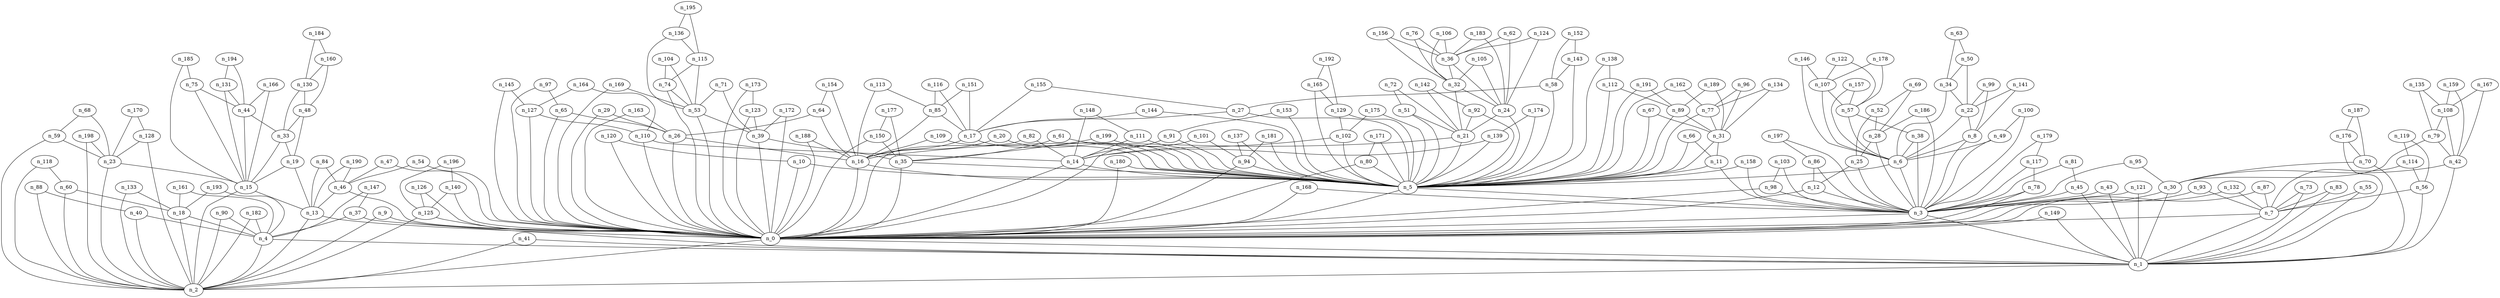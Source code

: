 graph grafoDorogovtsevMendes_200  {
n_0;
n_1;
n_2;
n_3;
n_4;
n_5;
n_6;
n_7;
n_8;
n_9;
n_10;
n_11;
n_12;
n_13;
n_14;
n_15;
n_16;
n_17;
n_18;
n_19;
n_20;
n_21;
n_22;
n_23;
n_24;
n_25;
n_26;
n_27;
n_28;
n_29;
n_30;
n_31;
n_32;
n_33;
n_34;
n_35;
n_36;
n_37;
n_38;
n_39;
n_40;
n_41;
n_42;
n_43;
n_44;
n_45;
n_46;
n_47;
n_48;
n_49;
n_50;
n_51;
n_52;
n_53;
n_54;
n_55;
n_56;
n_57;
n_58;
n_59;
n_60;
n_61;
n_62;
n_63;
n_64;
n_65;
n_66;
n_67;
n_68;
n_69;
n_70;
n_71;
n_72;
n_73;
n_74;
n_75;
n_76;
n_77;
n_78;
n_79;
n_80;
n_81;
n_82;
n_83;
n_84;
n_85;
n_86;
n_87;
n_88;
n_89;
n_90;
n_91;
n_92;
n_93;
n_94;
n_95;
n_96;
n_97;
n_98;
n_99;
n_100;
n_101;
n_102;
n_103;
n_104;
n_105;
n_106;
n_107;
n_108;
n_109;
n_110;
n_111;
n_112;
n_113;
n_114;
n_115;
n_116;
n_117;
n_118;
n_119;
n_120;
n_121;
n_122;
n_123;
n_124;
n_125;
n_126;
n_127;
n_128;
n_129;
n_130;
n_131;
n_132;
n_133;
n_134;
n_135;
n_136;
n_137;
n_138;
n_139;
n_140;
n_141;
n_142;
n_143;
n_144;
n_145;
n_146;
n_147;
n_148;
n_149;
n_150;
n_151;
n_152;
n_153;
n_154;
n_155;
n_156;
n_157;
n_158;
n_159;
n_160;
n_161;
n_162;
n_163;
n_164;
n_165;
n_166;
n_167;
n_168;
n_169;
n_170;
n_171;
n_172;
n_173;
n_174;
n_175;
n_176;
n_177;
n_178;
n_179;
n_180;
n_181;
n_182;
n_183;
n_184;
n_185;
n_186;
n_187;
n_188;
n_189;
n_190;
n_191;
n_192;
n_193;
n_194;
n_195;
n_196;
n_197;
n_198;
n_199;
n_0 -- n_1;
n_1 -- n_2;
n_2 -- n_0;
n_3 -- n_0;
n_3 -- n_1;
n_4 -- n_1;
n_4 -- n_2;
n_5 -- n_3;
n_5 -- n_0;
n_6 -- n_5;
n_6 -- n_3;
n_7 -- n_0;
n_7 -- n_1;
n_8 -- n_6;
n_8 -- n_3;
n_9 -- n_2;
n_9 -- n_0;
n_10 -- n_5;
n_10 -- n_0;
n_11 -- n_5;
n_11 -- n_3;
n_12 -- n_3;
n_12 -- n_0;
n_13 -- n_2;
n_13 -- n_0;
n_14 -- n_5;
n_14 -- n_0;
n_15 -- n_13;
n_15 -- n_2;
n_16 -- n_5;
n_16 -- n_0;
n_17 -- n_16;
n_17 -- n_5;
n_18 -- n_4;
n_18 -- n_2;
n_19 -- n_15;
n_19 -- n_13;
n_20 -- n_16;
n_20 -- n_5;
n_21 -- n_16;
n_21 -- n_5;
n_22 -- n_8;
n_22 -- n_6;
n_23 -- n_15;
n_23 -- n_2;
n_24 -- n_21;
n_24 -- n_5;
n_25 -- n_12;
n_25 -- n_3;
n_26 -- n_16;
n_26 -- n_0;
n_27 -- n_17;
n_27 -- n_5;
n_28 -- n_25;
n_28 -- n_3;
n_29 -- n_26;
n_29 -- n_0;
n_30 -- n_3;
n_30 -- n_1;
n_31 -- n_11;
n_31 -- n_5;
n_32 -- n_24;
n_32 -- n_21;
n_33 -- n_19;
n_33 -- n_15;
n_34 -- n_22;
n_34 -- n_6;
n_35 -- n_5;
n_35 -- n_0;
n_36 -- n_32;
n_36 -- n_24;
n_37 -- n_4;
n_37 -- n_1;
n_38 -- n_6;
n_38 -- n_3;
n_39 -- n_35;
n_39 -- n_0;
n_40 -- n_4;
n_40 -- n_2;
n_41 -- n_1;
n_41 -- n_2;
n_42 -- n_30;
n_42 -- n_1;
n_43 -- n_3;
n_43 -- n_1;
n_44 -- n_33;
n_44 -- n_15;
n_45 -- n_3;
n_45 -- n_1;
n_46 -- n_13;
n_46 -- n_0;
n_47 -- n_46;
n_47 -- n_0;
n_48 -- n_33;
n_48 -- n_19;
n_49 -- n_6;
n_49 -- n_3;
n_50 -- n_34;
n_50 -- n_22;
n_51 -- n_21;
n_51 -- n_5;
n_52 -- n_28;
n_52 -- n_25;
n_53 -- n_39;
n_53 -- n_0;
n_54 -- n_46;
n_54 -- n_0;
n_55 -- n_7;
n_55 -- n_1;
n_56 -- n_7;
n_56 -- n_1;
n_57 -- n_38;
n_57 -- n_6;
n_58 -- n_27;
n_58 -- n_5;
n_59 -- n_23;
n_59 -- n_2;
n_60 -- n_18;
n_60 -- n_2;
n_61 -- n_35;
n_61 -- n_5;
n_62 -- n_36;
n_62 -- n_24;
n_63 -- n_50;
n_63 -- n_34;
n_64 -- n_26;
n_64 -- n_16;
n_65 -- n_26;
n_65 -- n_0;
n_66 -- n_11;
n_66 -- n_5;
n_67 -- n_31;
n_67 -- n_5;
n_68 -- n_59;
n_68 -- n_23;
n_69 -- n_52;
n_69 -- n_28;
n_70 -- n_30;
n_70 -- n_1;
n_71 -- n_53;
n_71 -- n_39;
n_72 -- n_51;
n_72 -- n_21;
n_73 -- n_7;
n_73 -- n_1;
n_74 -- n_53;
n_74 -- n_0;
n_75 -- n_44;
n_75 -- n_15;
n_76 -- n_36;
n_76 -- n_32;
n_77 -- n_31;
n_77 -- n_5;
n_78 -- n_3;
n_78 -- n_0;
n_79 -- n_42;
n_79 -- n_30;
n_80 -- n_5;
n_80 -- n_0;
n_81 -- n_45;
n_81 -- n_3;
n_82 -- n_14;
n_82 -- n_0;
n_83 -- n_7;
n_83 -- n_1;
n_84 -- n_46;
n_84 -- n_13;
n_85 -- n_17;
n_85 -- n_16;
n_86 -- n_12;
n_86 -- n_3;
n_87 -- n_7;
n_87 -- n_0;
n_88 -- n_40;
n_88 -- n_2;
n_89 -- n_31;
n_89 -- n_5;
n_90 -- n_4;
n_90 -- n_2;
n_91 -- n_14;
n_91 -- n_5;
n_92 -- n_21;
n_92 -- n_5;
n_93 -- n_7;
n_93 -- n_0;
n_94 -- n_5;
n_94 -- n_0;
n_95 -- n_30;
n_95 -- n_3;
n_96 -- n_77;
n_96 -- n_31;
n_97 -- n_65;
n_97 -- n_0;
n_98 -- n_3;
n_98 -- n_0;
n_99 -- n_22;
n_99 -- n_8;
n_100 -- n_49;
n_100 -- n_3;
n_101 -- n_94;
n_101 -- n_0;
n_102 -- n_14;
n_102 -- n_5;
n_103 -- n_98;
n_103 -- n_3;
n_104 -- n_74;
n_104 -- n_53;
n_105 -- n_32;
n_105 -- n_24;
n_106 -- n_36;
n_106 -- n_32;
n_107 -- n_57;
n_107 -- n_6;
n_108 -- n_79;
n_108 -- n_42;
n_109 -- n_16;
n_109 -- n_5;
n_110 -- n_14;
n_110 -- n_0;
n_111 -- n_14;
n_111 -- n_5;
n_112 -- n_89;
n_112 -- n_5;
n_113 -- n_85;
n_113 -- n_16;
n_114 -- n_56;
n_114 -- n_7;
n_115 -- n_74;
n_115 -- n_53;
n_116 -- n_85;
n_116 -- n_17;
n_117 -- n_78;
n_117 -- n_3;
n_118 -- n_60;
n_118 -- n_2;
n_119 -- n_114;
n_119 -- n_56;
n_120 -- n_10;
n_120 -- n_0;
n_121 -- n_3;
n_121 -- n_1;
n_122 -- n_107;
n_122 -- n_57;
n_123 -- n_39;
n_123 -- n_0;
n_124 -- n_36;
n_124 -- n_24;
n_125 -- n_2;
n_125 -- n_0;
n_126 -- n_125;
n_126 -- n_0;
n_127 -- n_110;
n_127 -- n_0;
n_128 -- n_23;
n_128 -- n_2;
n_129 -- n_102;
n_129 -- n_5;
n_130 -- n_48;
n_130 -- n_33;
n_131 -- n_44;
n_131 -- n_15;
n_132 -- n_7;
n_132 -- n_0;
n_133 -- n_18;
n_133 -- n_2;
n_134 -- n_77;
n_134 -- n_31;
n_135 -- n_108;
n_135 -- n_79;
n_136 -- n_115;
n_136 -- n_53;
n_137 -- n_94;
n_137 -- n_5;
n_138 -- n_112;
n_138 -- n_5;
n_139 -- n_14;
n_139 -- n_5;
n_140 -- n_125;
n_140 -- n_0;
n_141 -- n_22;
n_141 -- n_8;
n_142 -- n_92;
n_142 -- n_21;
n_143 -- n_58;
n_143 -- n_5;
n_144 -- n_17;
n_144 -- n_5;
n_145 -- n_127;
n_145 -- n_0;
n_146 -- n_107;
n_146 -- n_6;
n_147 -- n_37;
n_147 -- n_4;
n_148 -- n_111;
n_148 -- n_14;
n_149 -- n_0;
n_149 -- n_1;
n_150 -- n_35;
n_150 -- n_0;
n_151 -- n_85;
n_151 -- n_17;
n_152 -- n_143;
n_152 -- n_58;
n_153 -- n_91;
n_153 -- n_5;
n_154 -- n_64;
n_154 -- n_16;
n_155 -- n_27;
n_155 -- n_17;
n_156 -- n_36;
n_156 -- n_32;
n_157 -- n_57;
n_157 -- n_6;
n_158 -- n_5;
n_158 -- n_3;
n_159 -- n_108;
n_159 -- n_42;
n_160 -- n_130;
n_160 -- n_48;
n_161 -- n_18;
n_161 -- n_4;
n_162 -- n_77;
n_162 -- n_5;
n_163 -- n_26;
n_163 -- n_0;
n_164 -- n_127;
n_164 -- n_110;
n_165 -- n_129;
n_165 -- n_5;
n_166 -- n_44;
n_166 -- n_15;
n_167 -- n_108;
n_167 -- n_42;
n_168 -- n_3;
n_168 -- n_0;
n_169 -- n_53;
n_169 -- n_0;
n_170 -- n_128;
n_170 -- n_23;
n_171 -- n_80;
n_171 -- n_5;
n_172 -- n_39;
n_172 -- n_0;
n_173 -- n_123;
n_173 -- n_0;
n_174 -- n_139;
n_174 -- n_5;
n_175 -- n_102;
n_175 -- n_5;
n_176 -- n_70;
n_176 -- n_1;
n_177 -- n_150;
n_177 -- n_35;
n_178 -- n_107;
n_178 -- n_57;
n_179 -- n_117;
n_179 -- n_3;
n_180 -- n_5;
n_180 -- n_0;
n_181 -- n_94;
n_181 -- n_5;
n_182 -- n_4;
n_182 -- n_2;
n_183 -- n_36;
n_183 -- n_24;
n_184 -- n_160;
n_184 -- n_130;
n_185 -- n_75;
n_185 -- n_15;
n_186 -- n_28;
n_186 -- n_3;
n_187 -- n_176;
n_187 -- n_70;
n_188 -- n_16;
n_188 -- n_0;
n_189 -- n_89;
n_189 -- n_31;
n_190 -- n_46;
n_190 -- n_13;
n_191 -- n_89;
n_191 -- n_5;
n_192 -- n_165;
n_192 -- n_129;
n_193 -- n_18;
n_193 -- n_4;
n_194 -- n_131;
n_194 -- n_44;
n_195 -- n_136;
n_195 -- n_115;
n_196 -- n_140;
n_196 -- n_125;
n_197 -- n_86;
n_197 -- n_3;
n_198 -- n_23;
n_198 -- n_2;
n_199 -- n_35;
n_199 -- n_5;
}